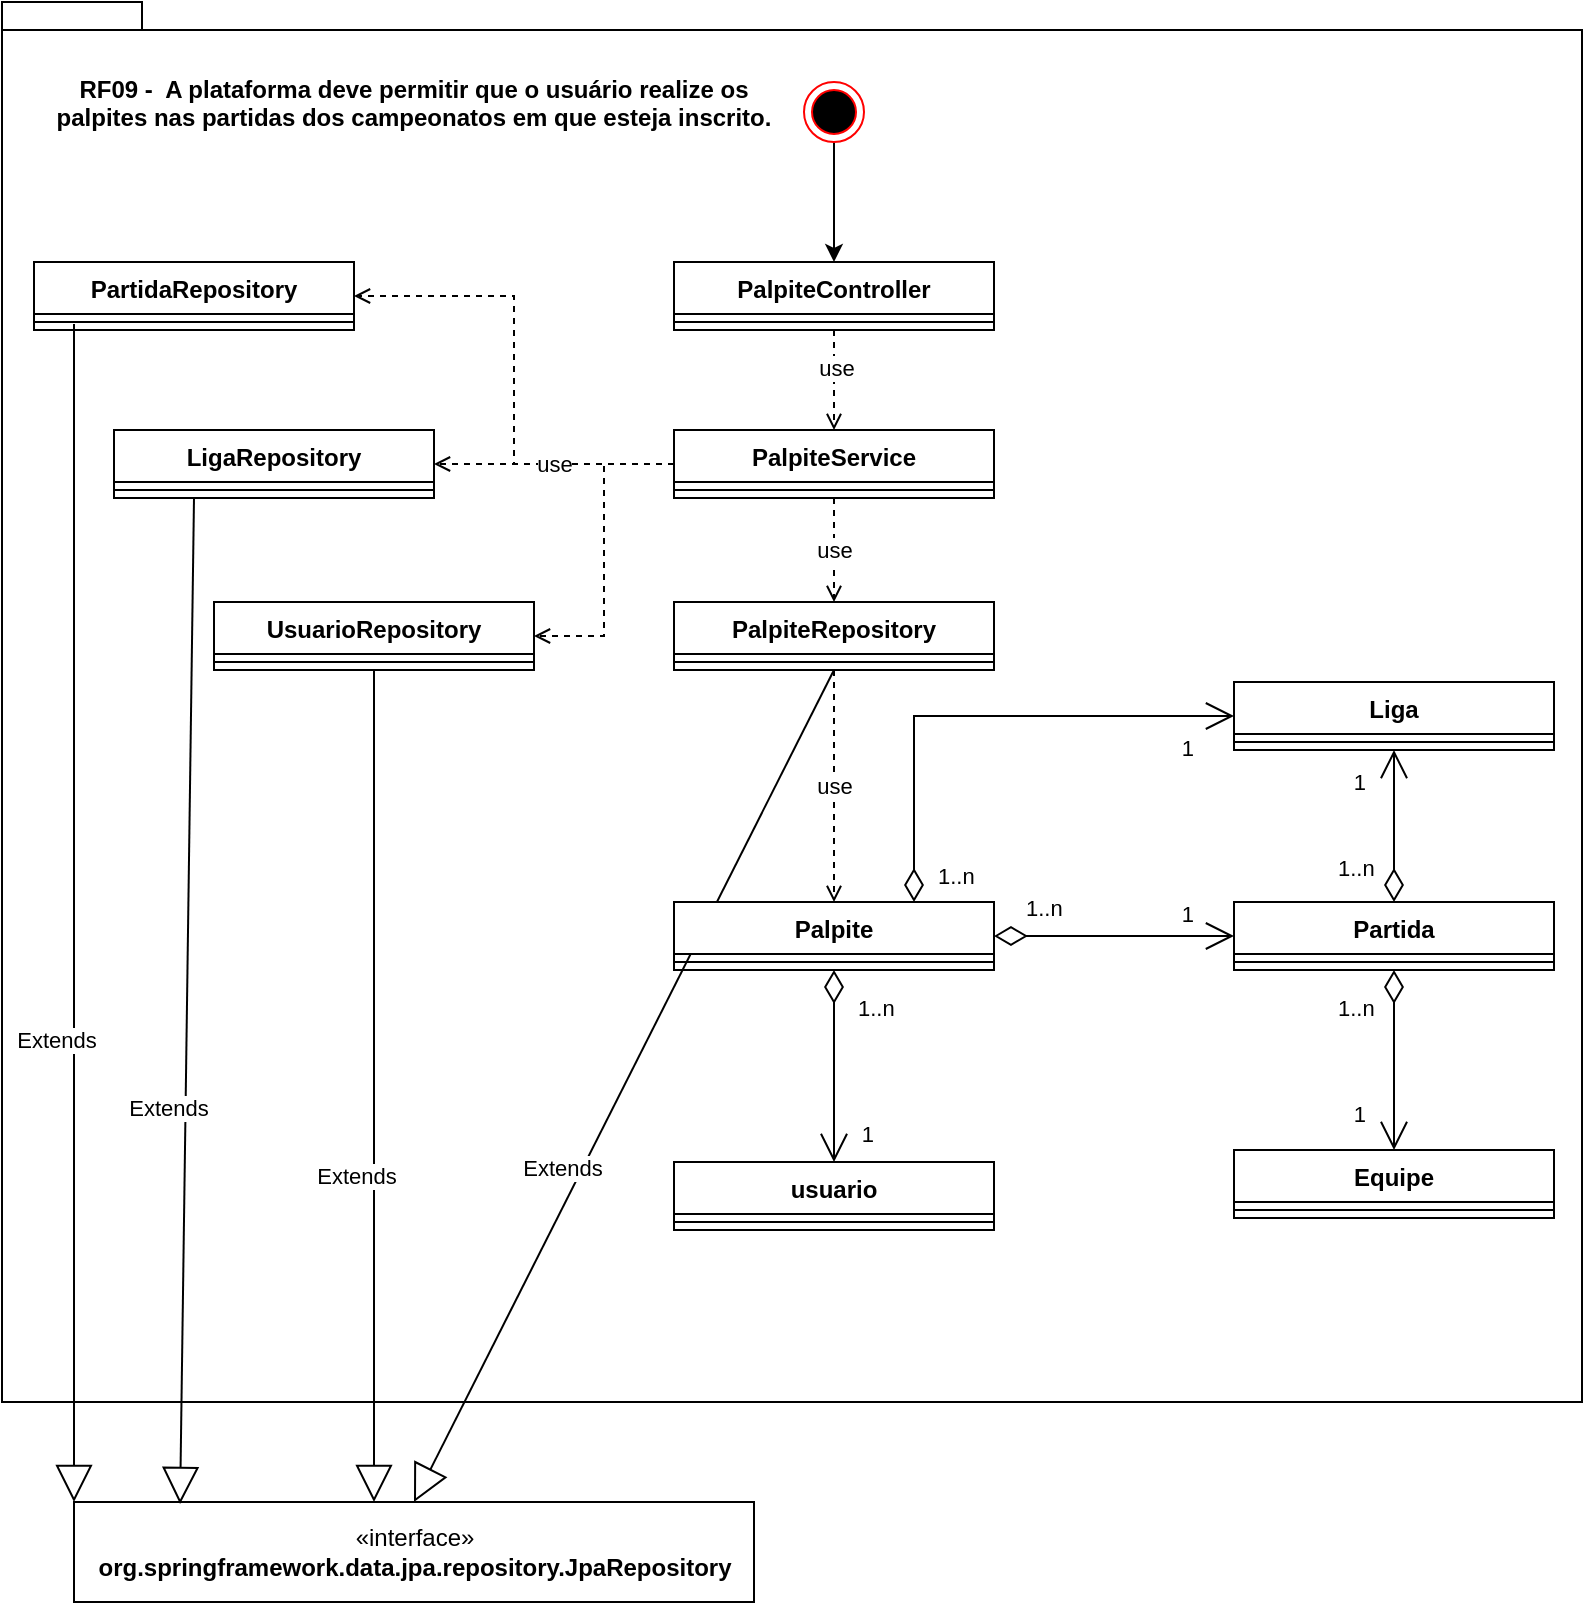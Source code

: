 <mxfile version="20.2.8" type="device"><diagram id="J9qyxm0Qgmu9dj24LYN9" name="Página-1"><mxGraphModel dx="1422" dy="746" grid="1" gridSize="10" guides="1" tooltips="1" connect="1" arrows="1" fold="1" page="1" pageScale="1" pageWidth="827" pageHeight="1169" math="0" shadow="0"><root><mxCell id="0"/><mxCell id="1" parent="0"/><mxCell id="QHTpr_0LTPX51wPY9rM0-1" value="" style="shape=folder;fontStyle=1;spacingTop=10;tabWidth=40;tabHeight=14;tabPosition=left;html=1;" parent="1" vertex="1"><mxGeometry x="20" y="20" width="790" height="700" as="geometry"/></mxCell><mxCell id="QHTpr_0LTPX51wPY9rM0-27" style="edgeStyle=orthogonalEdgeStyle;rounded=0;orthogonalLoop=1;jettySize=auto;html=1;entryX=0.5;entryY=0;entryDx=0;entryDy=0;dashed=1;endArrow=open;endFill=0;" parent="1" source="QHTpr_0LTPX51wPY9rM0-2" target="QHTpr_0LTPX51wPY9rM0-9" edge="1"><mxGeometry relative="1" as="geometry"/></mxCell><mxCell id="QHTpr_0LTPX51wPY9rM0-28" value="use" style="edgeLabel;html=1;align=center;verticalAlign=middle;resizable=0;points=[];" parent="QHTpr_0LTPX51wPY9rM0-27" vertex="1" connectable="0"><mxGeometry x="-0.248" y="1" relative="1" as="geometry"><mxPoint as="offset"/></mxGeometry></mxCell><mxCell id="QHTpr_0LTPX51wPY9rM0-2" value="PalpiteController" style="swimlane;fontStyle=1;align=center;verticalAlign=top;childLayout=stackLayout;horizontal=1;startSize=26;horizontalStack=0;resizeParent=1;resizeParentMax=0;resizeLast=0;collapsible=1;marginBottom=0;" parent="1" vertex="1"><mxGeometry x="356" y="150" width="160" height="34" as="geometry"><mxRectangle x="334" y="160" width="100" height="30" as="alternateBounds"/></mxGeometry></mxCell><mxCell id="QHTpr_0LTPX51wPY9rM0-4" value="" style="line;strokeWidth=1;fillColor=none;align=left;verticalAlign=middle;spacingTop=-1;spacingLeft=3;spacingRight=3;rotatable=0;labelPosition=right;points=[];portConstraint=eastwest;strokeColor=inherit;" parent="QHTpr_0LTPX51wPY9rM0-2" vertex="1"><mxGeometry y="26" width="160" height="8" as="geometry"/></mxCell><mxCell id="QHTpr_0LTPX51wPY9rM0-29" value="use" style="edgeStyle=orthogonalEdgeStyle;rounded=0;orthogonalLoop=1;jettySize=auto;html=1;entryX=0.5;entryY=0;entryDx=0;entryDy=0;dashed=1;endArrow=open;endFill=0;" parent="1" source="QHTpr_0LTPX51wPY9rM0-9" target="QHTpr_0LTPX51wPY9rM0-18" edge="1"><mxGeometry relative="1" as="geometry"/></mxCell><mxCell id="QHTpr_0LTPX51wPY9rM0-9" value="PalpiteService" style="swimlane;fontStyle=1;align=center;verticalAlign=top;childLayout=stackLayout;horizontal=1;startSize=26;horizontalStack=0;resizeParent=1;resizeParentMax=0;resizeLast=0;collapsible=1;marginBottom=0;" parent="1" vertex="1"><mxGeometry x="356" y="234" width="160" height="34" as="geometry"/></mxCell><mxCell id="QHTpr_0LTPX51wPY9rM0-11" value="" style="line;strokeWidth=1;fillColor=none;align=left;verticalAlign=middle;spacingTop=-1;spacingLeft=3;spacingRight=3;rotatable=0;labelPosition=right;points=[];portConstraint=eastwest;strokeColor=inherit;" parent="QHTpr_0LTPX51wPY9rM0-9" vertex="1"><mxGeometry y="26" width="160" height="8" as="geometry"/></mxCell><mxCell id="QHTpr_0LTPX51wPY9rM0-26" style="edgeStyle=orthogonalEdgeStyle;rounded=0;orthogonalLoop=1;jettySize=auto;html=1;entryX=0.5;entryY=0;entryDx=0;entryDy=0;" parent="1" source="QHTpr_0LTPX51wPY9rM0-13" target="QHTpr_0LTPX51wPY9rM0-2" edge="1"><mxGeometry relative="1" as="geometry"/></mxCell><mxCell id="QHTpr_0LTPX51wPY9rM0-13" value="" style="ellipse;html=1;shape=endState;fillColor=#000000;strokeColor=#ff0000;" parent="1" vertex="1"><mxGeometry x="421" y="60" width="30" height="30" as="geometry"/></mxCell><mxCell id="QHTpr_0LTPX51wPY9rM0-33" value="use" style="edgeStyle=orthogonalEdgeStyle;rounded=0;orthogonalLoop=1;jettySize=auto;html=1;entryX=0.5;entryY=0;entryDx=0;entryDy=0;dashed=1;endArrow=open;endFill=0;" parent="1" source="QHTpr_0LTPX51wPY9rM0-18" target="QHTpr_0LTPX51wPY9rM0-22" edge="1"><mxGeometry relative="1" as="geometry"/></mxCell><mxCell id="QHTpr_0LTPX51wPY9rM0-18" value="PalpiteRepository" style="swimlane;fontStyle=1;align=center;verticalAlign=top;childLayout=stackLayout;horizontal=1;startSize=26;horizontalStack=0;resizeParent=1;resizeParentMax=0;resizeLast=0;collapsible=1;marginBottom=0;" parent="1" vertex="1"><mxGeometry x="356" y="320" width="160" height="34" as="geometry"/></mxCell><mxCell id="QHTpr_0LTPX51wPY9rM0-19" value="" style="line;strokeWidth=1;fillColor=none;align=left;verticalAlign=middle;spacingTop=-1;spacingLeft=3;spacingRight=3;rotatable=0;labelPosition=right;points=[];portConstraint=eastwest;strokeColor=inherit;" parent="QHTpr_0LTPX51wPY9rM0-18" vertex="1"><mxGeometry y="26" width="160" height="8" as="geometry"/></mxCell><mxCell id="QHTpr_0LTPX51wPY9rM0-30" value="«interface»&lt;br&gt;&lt;b&gt;org.springframework.data.jpa.repository.JpaRepository&lt;/b&gt;" style="html=1;" parent="1" vertex="1"><mxGeometry x="56" y="770" width="340" height="50" as="geometry"/></mxCell><mxCell id="QHTpr_0LTPX51wPY9rM0-32" value="Extends" style="endArrow=block;endSize=16;endFill=0;html=1;rounded=0;exitX=0.5;exitY=1;exitDx=0;exitDy=0;entryX=0.5;entryY=0;entryDx=0;entryDy=0;startArrow=none;" parent="1" source="QHTpr_0LTPX51wPY9rM0-18" target="QHTpr_0LTPX51wPY9rM0-30" edge="1"><mxGeometry x="0.214" y="-9" width="160" relative="1" as="geometry"><mxPoint x="346" y="580" as="sourcePoint"/><mxPoint x="506" y="580" as="targetPoint"/><mxPoint as="offset"/></mxGeometry></mxCell><mxCell id="QHTpr_0LTPX51wPY9rM0-36" value="Partida" style="swimlane;fontStyle=1;align=center;verticalAlign=top;childLayout=stackLayout;horizontal=1;startSize=26;horizontalStack=0;resizeParent=1;resizeParentMax=0;resizeLast=0;collapsible=1;marginBottom=0;" parent="1" vertex="1"><mxGeometry x="636" y="470" width="160" height="34" as="geometry"/></mxCell><mxCell id="QHTpr_0LTPX51wPY9rM0-37" value="" style="line;strokeWidth=1;fillColor=none;align=left;verticalAlign=middle;spacingTop=-1;spacingLeft=3;spacingRight=3;rotatable=0;labelPosition=right;points=[];portConstraint=eastwest;strokeColor=inherit;" parent="QHTpr_0LTPX51wPY9rM0-36" vertex="1"><mxGeometry y="26" width="160" height="8" as="geometry"/></mxCell><mxCell id="QHTpr_0LTPX51wPY9rM0-38" value="Equipe" style="swimlane;fontStyle=1;align=center;verticalAlign=top;childLayout=stackLayout;horizontal=1;startSize=26;horizontalStack=0;resizeParent=1;resizeParentMax=0;resizeLast=0;collapsible=1;marginBottom=0;" parent="1" vertex="1"><mxGeometry x="636" y="594" width="160" height="34" as="geometry"/></mxCell><mxCell id="QHTpr_0LTPX51wPY9rM0-39" value="" style="line;strokeWidth=1;fillColor=none;align=left;verticalAlign=middle;spacingTop=-1;spacingLeft=3;spacingRight=3;rotatable=0;labelPosition=right;points=[];portConstraint=eastwest;strokeColor=inherit;" parent="QHTpr_0LTPX51wPY9rM0-38" vertex="1"><mxGeometry y="26" width="160" height="8" as="geometry"/></mxCell><mxCell id="QHTpr_0LTPX51wPY9rM0-48" value="" style="endArrow=open;html=1;endSize=12;startArrow=diamondThin;startSize=14;startFill=0;edgeStyle=orthogonalEdgeStyle;rounded=0;exitX=1;exitY=0.5;exitDx=0;exitDy=0;entryX=0;entryY=0.5;entryDx=0;entryDy=0;" parent="1" source="QHTpr_0LTPX51wPY9rM0-22" target="QHTpr_0LTPX51wPY9rM0-36" edge="1"><mxGeometry relative="1" as="geometry"><mxPoint x="766" y="600" as="sourcePoint"/><mxPoint x="636" y="600" as="targetPoint"/></mxGeometry></mxCell><mxCell id="QHTpr_0LTPX51wPY9rM0-22" value="Palpite" style="swimlane;fontStyle=1;align=center;verticalAlign=top;childLayout=stackLayout;horizontal=1;startSize=26;horizontalStack=0;resizeParent=1;resizeParentMax=0;resizeLast=0;collapsible=1;marginBottom=0;" parent="1" vertex="1"><mxGeometry x="356" y="470" width="160" height="34" as="geometry"/></mxCell><mxCell id="QHTpr_0LTPX51wPY9rM0-23" value="" style="line;strokeWidth=1;fillColor=none;align=left;verticalAlign=middle;spacingTop=-1;spacingLeft=3;spacingRight=3;rotatable=0;labelPosition=right;points=[];portConstraint=eastwest;strokeColor=inherit;" parent="QHTpr_0LTPX51wPY9rM0-22" vertex="1"><mxGeometry y="26" width="160" height="8" as="geometry"/></mxCell><mxCell id="QHTpr_0LTPX51wPY9rM0-52" value="RF09 -  A plataforma deve permitir que o usuário realize os &#10;palpites nas partidas dos campeonatos em que esteja inscrito." style="text;align=center;fontStyle=1;verticalAlign=middle;spacingLeft=3;spacingRight=3;strokeColor=none;rotatable=0;points=[[0,0.5],[1,0.5]];portConstraint=eastwest;" parent="1" vertex="1"><mxGeometry x="46" y="50" width="360" height="40" as="geometry"/></mxCell><mxCell id="BXt6GVsIPE241jL_bYB8-1" value="PartidaRepository" style="swimlane;fontStyle=1;align=center;verticalAlign=top;childLayout=stackLayout;horizontal=1;startSize=26;horizontalStack=0;resizeParent=1;resizeParentMax=0;resizeLast=0;collapsible=1;marginBottom=0;" vertex="1" parent="1"><mxGeometry x="36" y="150" width="160" height="34" as="geometry"/></mxCell><mxCell id="BXt6GVsIPE241jL_bYB8-2" value="" style="line;strokeWidth=1;fillColor=none;align=left;verticalAlign=middle;spacingTop=-1;spacingLeft=3;spacingRight=3;rotatable=0;labelPosition=right;points=[];portConstraint=eastwest;strokeColor=inherit;" vertex="1" parent="BXt6GVsIPE241jL_bYB8-1"><mxGeometry y="26" width="160" height="8" as="geometry"/></mxCell><mxCell id="BXt6GVsIPE241jL_bYB8-3" value="LigaRepository" style="swimlane;fontStyle=1;align=center;verticalAlign=top;childLayout=stackLayout;horizontal=1;startSize=26;horizontalStack=0;resizeParent=1;resizeParentMax=0;resizeLast=0;collapsible=1;marginBottom=0;" vertex="1" parent="1"><mxGeometry x="76" y="234" width="160" height="34" as="geometry"/></mxCell><mxCell id="BXt6GVsIPE241jL_bYB8-4" value="" style="line;strokeWidth=1;fillColor=none;align=left;verticalAlign=middle;spacingTop=-1;spacingLeft=3;spacingRight=3;rotatable=0;labelPosition=right;points=[];portConstraint=eastwest;strokeColor=inherit;" vertex="1" parent="BXt6GVsIPE241jL_bYB8-3"><mxGeometry y="26" width="160" height="8" as="geometry"/></mxCell><mxCell id="BXt6GVsIPE241jL_bYB8-5" value="UsuarioRepository" style="swimlane;fontStyle=1;align=center;verticalAlign=top;childLayout=stackLayout;horizontal=1;startSize=26;horizontalStack=0;resizeParent=1;resizeParentMax=0;resizeLast=0;collapsible=1;marginBottom=0;" vertex="1" parent="1"><mxGeometry x="126" y="320" width="160" height="34" as="geometry"/></mxCell><mxCell id="BXt6GVsIPE241jL_bYB8-6" value="" style="line;strokeWidth=1;fillColor=none;align=left;verticalAlign=middle;spacingTop=-1;spacingLeft=3;spacingRight=3;rotatable=0;labelPosition=right;points=[];portConstraint=eastwest;strokeColor=inherit;" vertex="1" parent="BXt6GVsIPE241jL_bYB8-5"><mxGeometry y="26" width="160" height="8" as="geometry"/></mxCell><mxCell id="BXt6GVsIPE241jL_bYB8-7" value="" style="edgeStyle=orthogonalEdgeStyle;rounded=0;orthogonalLoop=1;jettySize=auto;html=1;entryX=1;entryY=0.5;entryDx=0;entryDy=0;dashed=1;endArrow=open;endFill=0;exitX=0;exitY=0.5;exitDx=0;exitDy=0;" edge="1" parent="1" source="QHTpr_0LTPX51wPY9rM0-9" target="BXt6GVsIPE241jL_bYB8-1"><mxGeometry x="0.294" y="-32" relative="1" as="geometry"><mxPoint x="446" y="294" as="sourcePoint"/><mxPoint x="446" y="360" as="targetPoint"/><mxPoint x="30" y="21" as="offset"/></mxGeometry></mxCell><mxCell id="BXt6GVsIPE241jL_bYB8-8" value="use" style="edgeStyle=orthogonalEdgeStyle;rounded=0;orthogonalLoop=1;jettySize=auto;html=1;entryX=1;entryY=0.5;entryDx=0;entryDy=0;dashed=1;endArrow=open;endFill=0;exitX=0;exitY=0.5;exitDx=0;exitDy=0;" edge="1" parent="1" source="QHTpr_0LTPX51wPY9rM0-9" target="BXt6GVsIPE241jL_bYB8-3"><mxGeometry relative="1" as="geometry"><mxPoint x="446" y="294" as="sourcePoint"/><mxPoint x="446" y="360" as="targetPoint"/></mxGeometry></mxCell><mxCell id="BXt6GVsIPE241jL_bYB8-10" value="Liga" style="swimlane;fontStyle=1;align=center;verticalAlign=top;childLayout=stackLayout;horizontal=1;startSize=26;horizontalStack=0;resizeParent=1;resizeParentMax=0;resizeLast=0;collapsible=1;marginBottom=0;" vertex="1" parent="1"><mxGeometry x="636" y="360" width="160" height="34" as="geometry"/></mxCell><mxCell id="BXt6GVsIPE241jL_bYB8-11" value="" style="line;strokeWidth=1;fillColor=none;align=left;verticalAlign=middle;spacingTop=-1;spacingLeft=3;spacingRight=3;rotatable=0;labelPosition=right;points=[];portConstraint=eastwest;strokeColor=inherit;" vertex="1" parent="BXt6GVsIPE241jL_bYB8-10"><mxGeometry y="26" width="160" height="8" as="geometry"/></mxCell><mxCell id="BXt6GVsIPE241jL_bYB8-12" value="usuario" style="swimlane;fontStyle=1;align=center;verticalAlign=top;childLayout=stackLayout;horizontal=1;startSize=26;horizontalStack=0;resizeParent=1;resizeParentMax=0;resizeLast=0;collapsible=1;marginBottom=0;" vertex="1" parent="1"><mxGeometry x="356" y="600" width="160" height="34" as="geometry"/></mxCell><mxCell id="BXt6GVsIPE241jL_bYB8-13" value="" style="line;strokeWidth=1;fillColor=none;align=left;verticalAlign=middle;spacingTop=-1;spacingLeft=3;spacingRight=3;rotatable=0;labelPosition=right;points=[];portConstraint=eastwest;strokeColor=inherit;" vertex="1" parent="BXt6GVsIPE241jL_bYB8-12"><mxGeometry y="26" width="160" height="8" as="geometry"/></mxCell><mxCell id="BXt6GVsIPE241jL_bYB8-14" value="" style="endArrow=open;html=1;endSize=12;startArrow=diamondThin;startSize=14;startFill=0;edgeStyle=orthogonalEdgeStyle;rounded=0;exitX=0.5;exitY=1;exitDx=0;exitDy=0;entryX=0.5;entryY=0;entryDx=0;entryDy=0;" edge="1" parent="1" source="QHTpr_0LTPX51wPY9rM0-22" target="BXt6GVsIPE241jL_bYB8-12"><mxGeometry relative="1" as="geometry"><mxPoint x="366" y="497" as="sourcePoint"/><mxPoint x="206" y="477" as="targetPoint"/></mxGeometry></mxCell><mxCell id="BXt6GVsIPE241jL_bYB8-15" value="1..n" style="edgeLabel;resizable=0;html=1;align=left;verticalAlign=top;" connectable="0" vertex="1" parent="BXt6GVsIPE241jL_bYB8-14"><mxGeometry x="-1" relative="1" as="geometry"><mxPoint x="10" y="6" as="offset"/></mxGeometry></mxCell><mxCell id="BXt6GVsIPE241jL_bYB8-16" value="1" style="edgeLabel;resizable=0;html=1;align=right;verticalAlign=top;" connectable="0" vertex="1" parent="BXt6GVsIPE241jL_bYB8-14"><mxGeometry x="1" relative="1" as="geometry"><mxPoint x="20" y="-27" as="offset"/></mxGeometry></mxCell><mxCell id="BXt6GVsIPE241jL_bYB8-17" value="" style="endArrow=open;html=1;endSize=12;startArrow=diamondThin;startSize=14;startFill=0;edgeStyle=orthogonalEdgeStyle;rounded=0;exitX=0.5;exitY=1;exitDx=0;exitDy=0;entryX=0.5;entryY=0;entryDx=0;entryDy=0;" edge="1" parent="1" source="QHTpr_0LTPX51wPY9rM0-36" target="QHTpr_0LTPX51wPY9rM0-38"><mxGeometry relative="1" as="geometry"><mxPoint x="526" y="497" as="sourcePoint"/><mxPoint x="646" y="497" as="targetPoint"/></mxGeometry></mxCell><mxCell id="BXt6GVsIPE241jL_bYB8-18" value="1..n" style="edgeLabel;resizable=0;html=1;align=left;verticalAlign=top;" connectable="0" vertex="1" parent="1"><mxGeometry x="686" y="510" as="geometry"/></mxCell><mxCell id="BXt6GVsIPE241jL_bYB8-20" value="1" style="edgeLabel;resizable=0;html=1;align=right;verticalAlign=top;" connectable="0" vertex="1" parent="1"><mxGeometry x="706" y="560" as="geometry"><mxPoint x="-4" y="3" as="offset"/></mxGeometry></mxCell><mxCell id="BXt6GVsIPE241jL_bYB8-21" value="" style="endArrow=open;html=1;endSize=12;startArrow=diamondThin;startSize=14;startFill=0;edgeStyle=orthogonalEdgeStyle;rounded=0;exitX=0.75;exitY=0;exitDx=0;exitDy=0;entryX=0;entryY=0.5;entryDx=0;entryDy=0;" edge="1" parent="1" source="QHTpr_0LTPX51wPY9rM0-22" target="BXt6GVsIPE241jL_bYB8-10"><mxGeometry relative="1" as="geometry"><mxPoint x="526" y="497" as="sourcePoint"/><mxPoint x="646" y="497" as="targetPoint"/></mxGeometry></mxCell><mxCell id="BXt6GVsIPE241jL_bYB8-22" value="" style="endArrow=open;html=1;endSize=12;startArrow=diamondThin;startSize=14;startFill=0;edgeStyle=orthogonalEdgeStyle;rounded=0;entryX=0.5;entryY=1;entryDx=0;entryDy=0;exitX=0.5;exitY=0;exitDx=0;exitDy=0;" edge="1" parent="1" source="QHTpr_0LTPX51wPY9rM0-36" target="BXt6GVsIPE241jL_bYB8-10"><mxGeometry relative="1" as="geometry"><mxPoint x="626" y="420" as="sourcePoint"/><mxPoint x="726" y="604" as="targetPoint"/></mxGeometry></mxCell><mxCell id="BXt6GVsIPE241jL_bYB8-23" value="1..n" style="edgeLabel;resizable=0;html=1;align=left;verticalAlign=top;" connectable="0" vertex="1" parent="1"><mxGeometry x="686" y="440" as="geometry"/></mxCell><mxCell id="BXt6GVsIPE241jL_bYB8-24" value="1" style="edgeLabel;resizable=0;html=1;align=right;verticalAlign=top;" connectable="0" vertex="1" parent="1"><mxGeometry x="706" y="394" as="geometry"><mxPoint x="-4" y="3" as="offset"/></mxGeometry></mxCell><mxCell id="BXt6GVsIPE241jL_bYB8-26" value="" style="edgeStyle=orthogonalEdgeStyle;rounded=0;orthogonalLoop=1;jettySize=auto;html=1;entryX=1;entryY=0.5;entryDx=0;entryDy=0;dashed=1;endArrow=open;endFill=0;exitX=0;exitY=0.5;exitDx=0;exitDy=0;" edge="1" parent="1" source="QHTpr_0LTPX51wPY9rM0-9" target="BXt6GVsIPE241jL_bYB8-5"><mxGeometry x="0.294" y="-32" relative="1" as="geometry"><mxPoint x="366" y="261" as="sourcePoint"/><mxPoint x="246" y="211" as="targetPoint"/><mxPoint x="30" y="21" as="offset"/></mxGeometry></mxCell><mxCell id="BXt6GVsIPE241jL_bYB8-27" value="Extends" style="endArrow=block;endSize=16;endFill=0;html=1;rounded=0;exitX=0.5;exitY=1;exitDx=0;exitDy=0;startArrow=none;" edge="1" parent="1" source="BXt6GVsIPE241jL_bYB8-5"><mxGeometry x="0.214" y="-9" width="160" relative="1" as="geometry"><mxPoint x="446" y="364" as="sourcePoint"/><mxPoint x="206" y="770" as="targetPoint"/><mxPoint as="offset"/></mxGeometry></mxCell><mxCell id="BXt6GVsIPE241jL_bYB8-28" value="Extends" style="endArrow=block;endSize=16;endFill=0;html=1;rounded=0;exitX=0.25;exitY=1;exitDx=0;exitDy=0;startArrow=none;entryX=0.156;entryY=0.02;entryDx=0;entryDy=0;entryPerimeter=0;" edge="1" parent="1" source="BXt6GVsIPE241jL_bYB8-3" target="QHTpr_0LTPX51wPY9rM0-30"><mxGeometry x="0.214" y="-9" width="160" relative="1" as="geometry"><mxPoint x="216" y="364" as="sourcePoint"/><mxPoint x="216" y="780" as="targetPoint"/><mxPoint as="offset"/></mxGeometry></mxCell><mxCell id="BXt6GVsIPE241jL_bYB8-29" value="Extends" style="endArrow=block;endSize=16;endFill=0;html=1;rounded=0;exitX=0.125;exitY=0.625;exitDx=0;exitDy=0;startArrow=none;entryX=0;entryY=0;entryDx=0;entryDy=0;exitPerimeter=0;" edge="1" parent="1" source="BXt6GVsIPE241jL_bYB8-2" target="QHTpr_0LTPX51wPY9rM0-30"><mxGeometry x="0.214" y="-9" width="160" relative="1" as="geometry"><mxPoint x="126" y="278" as="sourcePoint"/><mxPoint x="119.04" y="781" as="targetPoint"/><mxPoint as="offset"/></mxGeometry></mxCell><mxCell id="BXt6GVsIPE241jL_bYB8-30" value="1" style="edgeLabel;resizable=0;html=1;align=right;verticalAlign=top;" connectable="0" vertex="1" parent="1"><mxGeometry x="620" y="377" as="geometry"><mxPoint x="-4" y="3" as="offset"/></mxGeometry></mxCell><mxCell id="BXt6GVsIPE241jL_bYB8-31" value="1..n" style="edgeLabel;resizable=0;html=1;align=left;verticalAlign=top;" connectable="0" vertex="1" parent="1"><mxGeometry x="570" y="440" as="geometry"><mxPoint x="-84" y="4" as="offset"/></mxGeometry></mxCell><mxCell id="BXt6GVsIPE241jL_bYB8-32" value="1" style="edgeLabel;resizable=0;html=1;align=right;verticalAlign=top;" connectable="0" vertex="1" parent="1"><mxGeometry x="620" y="460" as="geometry"><mxPoint x="-4" y="3" as="offset"/></mxGeometry></mxCell><mxCell id="BXt6GVsIPE241jL_bYB8-33" value="1..n" style="edgeLabel;resizable=0;html=1;align=left;verticalAlign=top;" connectable="0" vertex="1" parent="1"><mxGeometry x="530" y="460" as="geometry"/></mxCell></root></mxGraphModel></diagram></mxfile>
